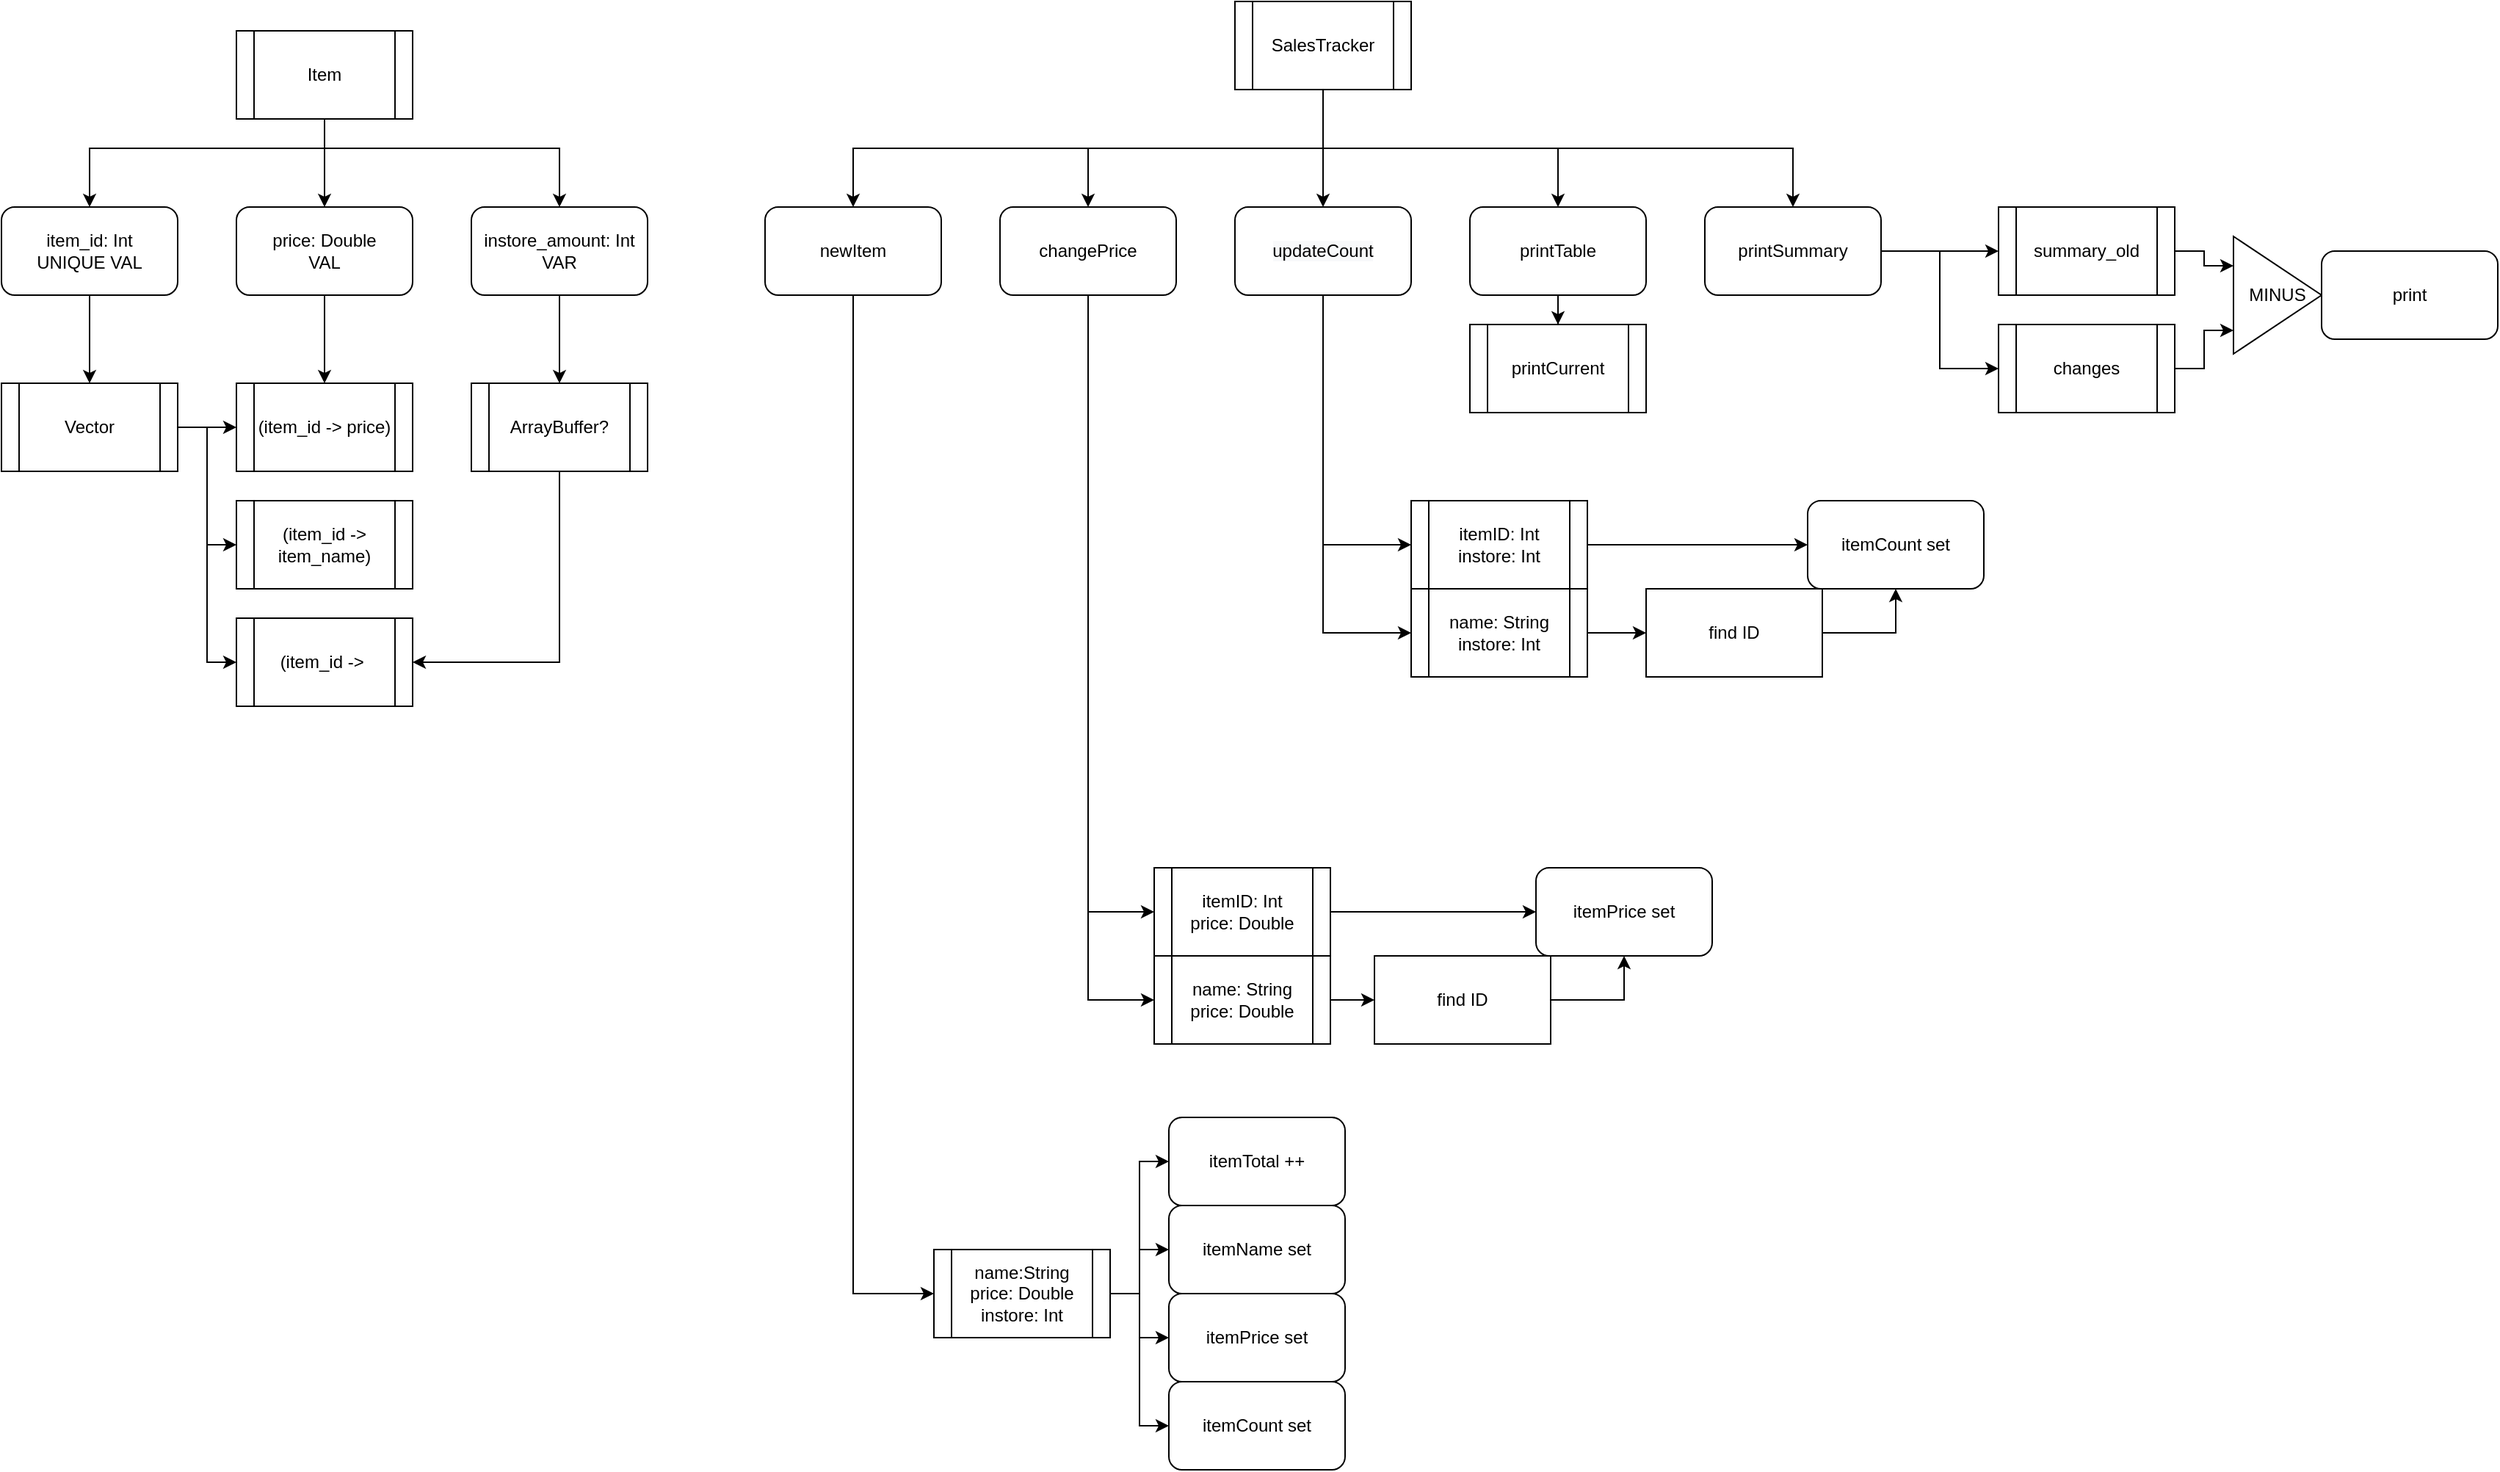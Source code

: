 <mxfile version="14.8.6" type="device"><diagram id="0U593TCjoGWJuwPQDriD" name="Page-1"><mxGraphModel dx="1958" dy="488" grid="1" gridSize="10" guides="1" tooltips="1" connect="1" arrows="1" fold="1" page="1" pageScale="1" pageWidth="850" pageHeight="1100" math="0" shadow="0"><root><mxCell id="0"/><mxCell id="1" parent="0"/><mxCell id="LAV_uY8SuslWu_qGgG_j-8" style="edgeStyle=orthogonalEdgeStyle;rounded=0;orthogonalLoop=1;jettySize=auto;html=1;entryX=0.5;entryY=0;entryDx=0;entryDy=0;" edge="1" parent="1" source="LAV_uY8SuslWu_qGgG_j-2" target="LAV_uY8SuslWu_qGgG_j-6"><mxGeometry relative="1" as="geometry"/></mxCell><mxCell id="LAV_uY8SuslWu_qGgG_j-9" style="edgeStyle=orthogonalEdgeStyle;rounded=0;orthogonalLoop=1;jettySize=auto;html=1;entryX=0.5;entryY=0;entryDx=0;entryDy=0;" edge="1" parent="1" source="LAV_uY8SuslWu_qGgG_j-2" target="LAV_uY8SuslWu_qGgG_j-5"><mxGeometry relative="1" as="geometry"><Array as="points"><mxPoint x="180" y="120"/><mxPoint x="20" y="120"/></Array></mxGeometry></mxCell><mxCell id="LAV_uY8SuslWu_qGgG_j-10" style="edgeStyle=orthogonalEdgeStyle;rounded=0;orthogonalLoop=1;jettySize=auto;html=1;" edge="1" parent="1" source="LAV_uY8SuslWu_qGgG_j-2" target="LAV_uY8SuslWu_qGgG_j-7"><mxGeometry relative="1" as="geometry"><Array as="points"><mxPoint x="180" y="120"/><mxPoint x="340" y="120"/></Array></mxGeometry></mxCell><mxCell id="LAV_uY8SuslWu_qGgG_j-2" value="Item" style="shape=process;whiteSpace=wrap;html=1;backgroundOutline=1;" vertex="1" parent="1"><mxGeometry x="120" y="40" width="120" height="60" as="geometry"/></mxCell><mxCell id="LAV_uY8SuslWu_qGgG_j-54" style="edgeStyle=orthogonalEdgeStyle;rounded=0;orthogonalLoop=1;jettySize=auto;html=1;entryX=0.5;entryY=0;entryDx=0;entryDy=0;" edge="1" parent="1" source="LAV_uY8SuslWu_qGgG_j-5" target="LAV_uY8SuslWu_qGgG_j-53"><mxGeometry relative="1" as="geometry"/></mxCell><mxCell id="LAV_uY8SuslWu_qGgG_j-5" value="item_id: Int&lt;br&gt;UNIQUE VAL" style="rounded=1;whiteSpace=wrap;html=1;" vertex="1" parent="1"><mxGeometry x="-40" y="160" width="120" height="60" as="geometry"/></mxCell><mxCell id="LAV_uY8SuslWu_qGgG_j-14" style="edgeStyle=orthogonalEdgeStyle;rounded=0;orthogonalLoop=1;jettySize=auto;html=1;entryX=0.5;entryY=0;entryDx=0;entryDy=0;" edge="1" parent="1" source="LAV_uY8SuslWu_qGgG_j-6" target="LAV_uY8SuslWu_qGgG_j-13"><mxGeometry relative="1" as="geometry"/></mxCell><mxCell id="LAV_uY8SuslWu_qGgG_j-6" value="price: Double&lt;br&gt;VAL" style="rounded=1;whiteSpace=wrap;html=1;" vertex="1" parent="1"><mxGeometry x="120" y="160" width="120" height="60" as="geometry"/></mxCell><mxCell id="LAV_uY8SuslWu_qGgG_j-16" style="edgeStyle=orthogonalEdgeStyle;rounded=0;orthogonalLoop=1;jettySize=auto;html=1;entryX=0.5;entryY=0;entryDx=0;entryDy=0;" edge="1" parent="1" source="LAV_uY8SuslWu_qGgG_j-7" target="LAV_uY8SuslWu_qGgG_j-15"><mxGeometry relative="1" as="geometry"/></mxCell><mxCell id="LAV_uY8SuslWu_qGgG_j-7" value="instore_amount: Int&lt;br&gt;VAR" style="rounded=1;whiteSpace=wrap;html=1;" vertex="1" parent="1"><mxGeometry x="280" y="160" width="120" height="60" as="geometry"/></mxCell><mxCell id="LAV_uY8SuslWu_qGgG_j-13" value="(item_id -&amp;gt; price)" style="shape=process;whiteSpace=wrap;html=1;backgroundOutline=1;" vertex="1" parent="1"><mxGeometry x="120" y="280" width="120" height="60" as="geometry"/></mxCell><mxCell id="LAV_uY8SuslWu_qGgG_j-61" style="edgeStyle=orthogonalEdgeStyle;rounded=0;orthogonalLoop=1;jettySize=auto;html=1;entryX=1;entryY=0.5;entryDx=0;entryDy=0;" edge="1" parent="1" source="LAV_uY8SuslWu_qGgG_j-15" target="LAV_uY8SuslWu_qGgG_j-58"><mxGeometry relative="1" as="geometry"><Array as="points"><mxPoint x="340" y="470"/></Array></mxGeometry></mxCell><mxCell id="LAV_uY8SuslWu_qGgG_j-15" value="ArrayBuffer?" style="shape=process;whiteSpace=wrap;html=1;backgroundOutline=1;" vertex="1" parent="1"><mxGeometry x="280" y="280" width="120" height="60" as="geometry"/></mxCell><mxCell id="LAV_uY8SuslWu_qGgG_j-34" style="edgeStyle=orthogonalEdgeStyle;rounded=0;orthogonalLoop=1;jettySize=auto;html=1;entryX=0.5;entryY=0;entryDx=0;entryDy=0;" edge="1" parent="1" source="LAV_uY8SuslWu_qGgG_j-24" target="LAV_uY8SuslWu_qGgG_j-33"><mxGeometry relative="1" as="geometry"><Array as="points"><mxPoint x="860" y="120"/><mxPoint x="1180" y="120"/></Array></mxGeometry></mxCell><mxCell id="LAV_uY8SuslWu_qGgG_j-35" style="edgeStyle=orthogonalEdgeStyle;rounded=0;orthogonalLoop=1;jettySize=auto;html=1;" edge="1" parent="1" source="LAV_uY8SuslWu_qGgG_j-24" target="LAV_uY8SuslWu_qGgG_j-28"><mxGeometry relative="1" as="geometry"/></mxCell><mxCell id="LAV_uY8SuslWu_qGgG_j-36" style="edgeStyle=orthogonalEdgeStyle;rounded=0;orthogonalLoop=1;jettySize=auto;html=1;entryX=0.5;entryY=0;entryDx=0;entryDy=0;" edge="1" parent="1" source="LAV_uY8SuslWu_qGgG_j-24" target="LAV_uY8SuslWu_qGgG_j-31"><mxGeometry relative="1" as="geometry"><Array as="points"><mxPoint x="860" y="120"/><mxPoint x="1020" y="120"/></Array></mxGeometry></mxCell><mxCell id="LAV_uY8SuslWu_qGgG_j-37" style="edgeStyle=orthogonalEdgeStyle;rounded=0;orthogonalLoop=1;jettySize=auto;html=1;" edge="1" parent="1" source="LAV_uY8SuslWu_qGgG_j-24" target="LAV_uY8SuslWu_qGgG_j-26"><mxGeometry relative="1" as="geometry"><Array as="points"><mxPoint x="860" y="120"/><mxPoint x="700" y="120"/></Array></mxGeometry></mxCell><mxCell id="LAV_uY8SuslWu_qGgG_j-38" style="edgeStyle=orthogonalEdgeStyle;rounded=0;orthogonalLoop=1;jettySize=auto;html=1;entryX=0.5;entryY=0;entryDx=0;entryDy=0;" edge="1" parent="1" source="LAV_uY8SuslWu_qGgG_j-24" target="LAV_uY8SuslWu_qGgG_j-25"><mxGeometry relative="1" as="geometry"><Array as="points"><mxPoint x="860" y="120"/><mxPoint x="540" y="120"/></Array></mxGeometry></mxCell><mxCell id="LAV_uY8SuslWu_qGgG_j-24" value="SalesTracker" style="shape=process;whiteSpace=wrap;html=1;backgroundOutline=1;" vertex="1" parent="1"><mxGeometry x="800" y="20" width="120" height="60" as="geometry"/></mxCell><mxCell id="LAV_uY8SuslWu_qGgG_j-82" style="edgeStyle=orthogonalEdgeStyle;rounded=0;orthogonalLoop=1;jettySize=auto;html=1;entryX=0;entryY=0.5;entryDx=0;entryDy=0;" edge="1" parent="1" source="LAV_uY8SuslWu_qGgG_j-25" target="LAV_uY8SuslWu_qGgG_j-81"><mxGeometry relative="1" as="geometry"/></mxCell><mxCell id="LAV_uY8SuslWu_qGgG_j-25" value="newItem" style="rounded=1;whiteSpace=wrap;html=1;" vertex="1" parent="1"><mxGeometry x="480" y="160" width="120" height="60" as="geometry"/></mxCell><mxCell id="LAV_uY8SuslWu_qGgG_j-101" style="edgeStyle=orthogonalEdgeStyle;rounded=0;orthogonalLoop=1;jettySize=auto;html=1;entryX=0;entryY=0.5;entryDx=0;entryDy=0;" edge="1" parent="1" source="LAV_uY8SuslWu_qGgG_j-26" target="LAV_uY8SuslWu_qGgG_j-94"><mxGeometry relative="1" as="geometry"/></mxCell><mxCell id="LAV_uY8SuslWu_qGgG_j-102" style="edgeStyle=orthogonalEdgeStyle;rounded=0;orthogonalLoop=1;jettySize=auto;html=1;entryX=0;entryY=0.5;entryDx=0;entryDy=0;" edge="1" parent="1" source="LAV_uY8SuslWu_qGgG_j-26" target="LAV_uY8SuslWu_qGgG_j-100"><mxGeometry relative="1" as="geometry"/></mxCell><mxCell id="LAV_uY8SuslWu_qGgG_j-26" value="changePrice" style="rounded=1;whiteSpace=wrap;html=1;" vertex="1" parent="1"><mxGeometry x="640" y="160" width="120" height="60" as="geometry"/></mxCell><mxCell id="LAV_uY8SuslWu_qGgG_j-113" style="edgeStyle=orthogonalEdgeStyle;rounded=0;orthogonalLoop=1;jettySize=auto;html=1;entryX=0;entryY=0.5;entryDx=0;entryDy=0;" edge="1" parent="1" source="LAV_uY8SuslWu_qGgG_j-28" target="LAV_uY8SuslWu_qGgG_j-92"><mxGeometry relative="1" as="geometry"/></mxCell><mxCell id="LAV_uY8SuslWu_qGgG_j-114" style="edgeStyle=orthogonalEdgeStyle;rounded=0;orthogonalLoop=1;jettySize=auto;html=1;entryX=0;entryY=0.5;entryDx=0;entryDy=0;" edge="1" parent="1" source="LAV_uY8SuslWu_qGgG_j-28" target="LAV_uY8SuslWu_qGgG_j-112"><mxGeometry relative="1" as="geometry"/></mxCell><mxCell id="LAV_uY8SuslWu_qGgG_j-28" value="&#10;&#10;&lt;span style=&quot;color: rgb(0, 0, 0); font-family: helvetica; font-size: 12px; font-style: normal; font-weight: 400; letter-spacing: normal; text-align: center; text-indent: 0px; text-transform: none; word-spacing: 0px; background-color: rgb(248, 249, 250); display: inline; float: none;&quot;&gt;updateCount&lt;/span&gt;&#10;&#10;" style="rounded=1;whiteSpace=wrap;html=1;" vertex="1" parent="1"><mxGeometry x="800" y="160" width="120" height="60" as="geometry"/></mxCell><mxCell id="LAV_uY8SuslWu_qGgG_j-97" style="edgeStyle=orthogonalEdgeStyle;rounded=0;orthogonalLoop=1;jettySize=auto;html=1;entryX=0.5;entryY=0;entryDx=0;entryDy=0;" edge="1" parent="1" source="LAV_uY8SuslWu_qGgG_j-31" target="LAV_uY8SuslWu_qGgG_j-96"><mxGeometry relative="1" as="geometry"/></mxCell><mxCell id="LAV_uY8SuslWu_qGgG_j-31" value="printTable" style="rounded=1;whiteSpace=wrap;html=1;" vertex="1" parent="1"><mxGeometry x="960" y="160" width="120" height="60" as="geometry"/></mxCell><mxCell id="LAV_uY8SuslWu_qGgG_j-120" style="edgeStyle=orthogonalEdgeStyle;rounded=0;orthogonalLoop=1;jettySize=auto;html=1;" edge="1" parent="1" source="LAV_uY8SuslWu_qGgG_j-33"><mxGeometry relative="1" as="geometry"><mxPoint x="1320" y="190" as="targetPoint"/></mxGeometry></mxCell><mxCell id="LAV_uY8SuslWu_qGgG_j-123" style="edgeStyle=orthogonalEdgeStyle;rounded=0;orthogonalLoop=1;jettySize=auto;html=1;entryX=0;entryY=0.5;entryDx=0;entryDy=0;" edge="1" parent="1" source="LAV_uY8SuslWu_qGgG_j-33" target="LAV_uY8SuslWu_qGgG_j-122"><mxGeometry relative="1" as="geometry"/></mxCell><mxCell id="LAV_uY8SuslWu_qGgG_j-33" value="printSummary" style="rounded=1;whiteSpace=wrap;html=1;" vertex="1" parent="1"><mxGeometry x="1120" y="160" width="120" height="60" as="geometry"/></mxCell><mxCell id="LAV_uY8SuslWu_qGgG_j-56" style="edgeStyle=orthogonalEdgeStyle;rounded=0;orthogonalLoop=1;jettySize=auto;html=1;entryX=0;entryY=0.5;entryDx=0;entryDy=0;" edge="1" parent="1" source="LAV_uY8SuslWu_qGgG_j-53" target="LAV_uY8SuslWu_qGgG_j-55"><mxGeometry relative="1" as="geometry"/></mxCell><mxCell id="LAV_uY8SuslWu_qGgG_j-57" style="edgeStyle=orthogonalEdgeStyle;rounded=0;orthogonalLoop=1;jettySize=auto;html=1;entryX=0;entryY=0.5;entryDx=0;entryDy=0;" edge="1" parent="1" source="LAV_uY8SuslWu_qGgG_j-53" target="LAV_uY8SuslWu_qGgG_j-13"><mxGeometry relative="1" as="geometry"/></mxCell><mxCell id="LAV_uY8SuslWu_qGgG_j-59" style="edgeStyle=orthogonalEdgeStyle;rounded=0;orthogonalLoop=1;jettySize=auto;html=1;entryX=0;entryY=0.5;entryDx=0;entryDy=0;" edge="1" parent="1" source="LAV_uY8SuslWu_qGgG_j-53" target="LAV_uY8SuslWu_qGgG_j-58"><mxGeometry relative="1" as="geometry"/></mxCell><mxCell id="LAV_uY8SuslWu_qGgG_j-53" value="Vector" style="shape=process;whiteSpace=wrap;html=1;backgroundOutline=1;" vertex="1" parent="1"><mxGeometry x="-40" y="280" width="120" height="60" as="geometry"/></mxCell><mxCell id="LAV_uY8SuslWu_qGgG_j-55" value="(item_id -&amp;gt; item_name)" style="shape=process;whiteSpace=wrap;html=1;backgroundOutline=1;" vertex="1" parent="1"><mxGeometry x="120" y="360" width="120" height="60" as="geometry"/></mxCell><mxCell id="LAV_uY8SuslWu_qGgG_j-58" value="(item_id -&amp;gt;&amp;nbsp;" style="shape=process;whiteSpace=wrap;html=1;backgroundOutline=1;" vertex="1" parent="1"><mxGeometry x="120" y="440" width="120" height="60" as="geometry"/></mxCell><mxCell id="LAV_uY8SuslWu_qGgG_j-88" style="edgeStyle=orthogonalEdgeStyle;rounded=0;orthogonalLoop=1;jettySize=auto;html=1;entryX=0;entryY=0.5;entryDx=0;entryDy=0;" edge="1" parent="1" source="LAV_uY8SuslWu_qGgG_j-81" target="LAV_uY8SuslWu_qGgG_j-84"><mxGeometry relative="1" as="geometry"/></mxCell><mxCell id="LAV_uY8SuslWu_qGgG_j-89" style="edgeStyle=orthogonalEdgeStyle;rounded=0;orthogonalLoop=1;jettySize=auto;html=1;entryX=0;entryY=0.5;entryDx=0;entryDy=0;" edge="1" parent="1" source="LAV_uY8SuslWu_qGgG_j-81" target="LAV_uY8SuslWu_qGgG_j-85"><mxGeometry relative="1" as="geometry"/></mxCell><mxCell id="LAV_uY8SuslWu_qGgG_j-90" style="edgeStyle=orthogonalEdgeStyle;rounded=0;orthogonalLoop=1;jettySize=auto;html=1;entryX=0;entryY=0.5;entryDx=0;entryDy=0;" edge="1" parent="1" source="LAV_uY8SuslWu_qGgG_j-81" target="LAV_uY8SuslWu_qGgG_j-86"><mxGeometry relative="1" as="geometry"/></mxCell><mxCell id="LAV_uY8SuslWu_qGgG_j-91" style="edgeStyle=orthogonalEdgeStyle;rounded=0;orthogonalLoop=1;jettySize=auto;html=1;entryX=0;entryY=0.5;entryDx=0;entryDy=0;" edge="1" parent="1" source="LAV_uY8SuslWu_qGgG_j-81" target="LAV_uY8SuslWu_qGgG_j-87"><mxGeometry relative="1" as="geometry"/></mxCell><mxCell id="LAV_uY8SuslWu_qGgG_j-81" value="name:String&lt;br&gt;price: Double&lt;br&gt;instore: Int" style="shape=process;whiteSpace=wrap;html=1;backgroundOutline=1;" vertex="1" parent="1"><mxGeometry x="595" y="870" width="120" height="60" as="geometry"/></mxCell><mxCell id="LAV_uY8SuslWu_qGgG_j-84" value="itemTotal ++" style="rounded=1;whiteSpace=wrap;html=1;" vertex="1" parent="1"><mxGeometry x="755" y="780" width="120" height="60" as="geometry"/></mxCell><mxCell id="LAV_uY8SuslWu_qGgG_j-85" value="itemName set" style="rounded=1;whiteSpace=wrap;html=1;" vertex="1" parent="1"><mxGeometry x="755" y="840" width="120" height="60" as="geometry"/></mxCell><mxCell id="LAV_uY8SuslWu_qGgG_j-86" value="itemPrice set" style="rounded=1;whiteSpace=wrap;html=1;" vertex="1" parent="1"><mxGeometry x="755" y="900" width="120" height="60" as="geometry"/></mxCell><mxCell id="LAV_uY8SuslWu_qGgG_j-87" value="itemCount set" style="rounded=1;whiteSpace=wrap;html=1;" vertex="1" parent="1"><mxGeometry x="755" y="960" width="120" height="60" as="geometry"/></mxCell><mxCell id="LAV_uY8SuslWu_qGgG_j-119" style="edgeStyle=orthogonalEdgeStyle;rounded=0;orthogonalLoop=1;jettySize=auto;html=1;entryX=0;entryY=0.5;entryDx=0;entryDy=0;" edge="1" parent="1" source="LAV_uY8SuslWu_qGgG_j-92" target="LAV_uY8SuslWu_qGgG_j-115"><mxGeometry relative="1" as="geometry"/></mxCell><mxCell id="LAV_uY8SuslWu_qGgG_j-92" value="itemID: Int&lt;br&gt;instore: Int" style="shape=process;whiteSpace=wrap;html=1;backgroundOutline=1;" vertex="1" parent="1"><mxGeometry x="920" y="360" width="120" height="60" as="geometry"/></mxCell><mxCell id="LAV_uY8SuslWu_qGgG_j-106" style="edgeStyle=orthogonalEdgeStyle;rounded=0;orthogonalLoop=1;jettySize=auto;html=1;" edge="1" parent="1" source="LAV_uY8SuslWu_qGgG_j-94" target="LAV_uY8SuslWu_qGgG_j-105"><mxGeometry relative="1" as="geometry"/></mxCell><mxCell id="LAV_uY8SuslWu_qGgG_j-94" value="itemID: Int&lt;br&gt;price: Double" style="shape=process;whiteSpace=wrap;html=1;backgroundOutline=1;" vertex="1" parent="1"><mxGeometry x="745" y="610" width="120" height="60" as="geometry"/></mxCell><mxCell id="LAV_uY8SuslWu_qGgG_j-96" value="printCurrent" style="shape=process;whiteSpace=wrap;html=1;backgroundOutline=1;" vertex="1" parent="1"><mxGeometry x="960" y="240" width="120" height="60" as="geometry"/></mxCell><mxCell id="LAV_uY8SuslWu_qGgG_j-125" style="edgeStyle=orthogonalEdgeStyle;rounded=0;orthogonalLoop=1;jettySize=auto;html=1;entryX=0;entryY=0.25;entryDx=0;entryDy=0;" edge="1" parent="1" source="LAV_uY8SuslWu_qGgG_j-98" target="LAV_uY8SuslWu_qGgG_j-124"><mxGeometry relative="1" as="geometry"/></mxCell><mxCell id="LAV_uY8SuslWu_qGgG_j-98" value="summary_old" style="shape=process;whiteSpace=wrap;html=1;backgroundOutline=1;" vertex="1" parent="1"><mxGeometry x="1320" y="160" width="120" height="60" as="geometry"/></mxCell><mxCell id="LAV_uY8SuslWu_qGgG_j-109" style="edgeStyle=orthogonalEdgeStyle;rounded=0;orthogonalLoop=1;jettySize=auto;html=1;entryX=0;entryY=0.5;entryDx=0;entryDy=0;" edge="1" parent="1" source="LAV_uY8SuslWu_qGgG_j-100" target="LAV_uY8SuslWu_qGgG_j-108"><mxGeometry relative="1" as="geometry"/></mxCell><mxCell id="LAV_uY8SuslWu_qGgG_j-100" value="name: String&lt;br&gt;price: Double" style="shape=process;whiteSpace=wrap;html=1;backgroundOutline=1;" vertex="1" parent="1"><mxGeometry x="745" y="670" width="120" height="60" as="geometry"/></mxCell><mxCell id="LAV_uY8SuslWu_qGgG_j-105" value="itemPrice set" style="rounded=1;whiteSpace=wrap;html=1;" vertex="1" parent="1"><mxGeometry x="1005" y="610" width="120" height="60" as="geometry"/></mxCell><mxCell id="LAV_uY8SuslWu_qGgG_j-111" style="edgeStyle=orthogonalEdgeStyle;rounded=0;orthogonalLoop=1;jettySize=auto;html=1;" edge="1" parent="1" source="LAV_uY8SuslWu_qGgG_j-108"><mxGeometry relative="1" as="geometry"><mxPoint x="1065" y="670" as="targetPoint"/><Array as="points"><mxPoint x="1065" y="700"/><mxPoint x="1065" y="670"/></Array></mxGeometry></mxCell><mxCell id="LAV_uY8SuslWu_qGgG_j-108" value="find ID" style="rounded=0;whiteSpace=wrap;html=1;" vertex="1" parent="1"><mxGeometry x="895" y="670" width="120" height="60" as="geometry"/></mxCell><mxCell id="LAV_uY8SuslWu_qGgG_j-118" style="edgeStyle=orthogonalEdgeStyle;rounded=0;orthogonalLoop=1;jettySize=auto;html=1;entryX=0;entryY=0.5;entryDx=0;entryDy=0;" edge="1" parent="1" source="LAV_uY8SuslWu_qGgG_j-112" target="LAV_uY8SuslWu_qGgG_j-117"><mxGeometry relative="1" as="geometry"/></mxCell><mxCell id="LAV_uY8SuslWu_qGgG_j-112" value="name: String&lt;br&gt;instore: Int" style="shape=process;whiteSpace=wrap;html=1;backgroundOutline=1;" vertex="1" parent="1"><mxGeometry x="920" y="420" width="120" height="60" as="geometry"/></mxCell><mxCell id="LAV_uY8SuslWu_qGgG_j-115" value="itemCount set" style="rounded=1;whiteSpace=wrap;html=1;" vertex="1" parent="1"><mxGeometry x="1190" y="360" width="120" height="60" as="geometry"/></mxCell><mxCell id="LAV_uY8SuslWu_qGgG_j-116" style="edgeStyle=orthogonalEdgeStyle;rounded=0;orthogonalLoop=1;jettySize=auto;html=1;" edge="1" parent="1" source="LAV_uY8SuslWu_qGgG_j-117"><mxGeometry relative="1" as="geometry"><mxPoint x="1250" y="420" as="targetPoint"/><Array as="points"><mxPoint x="1250" y="450"/><mxPoint x="1250" y="420"/></Array></mxGeometry></mxCell><mxCell id="LAV_uY8SuslWu_qGgG_j-117" value="find ID" style="rounded=0;whiteSpace=wrap;html=1;" vertex="1" parent="1"><mxGeometry x="1080" y="420" width="120" height="60" as="geometry"/></mxCell><mxCell id="LAV_uY8SuslWu_qGgG_j-126" value="" style="edgeStyle=orthogonalEdgeStyle;rounded=0;orthogonalLoop=1;jettySize=auto;html=1;entryX=0;entryY=0.8;entryDx=0;entryDy=0;entryPerimeter=0;" edge="1" parent="1" source="LAV_uY8SuslWu_qGgG_j-122" target="LAV_uY8SuslWu_qGgG_j-124"><mxGeometry relative="1" as="geometry"/></mxCell><mxCell id="LAV_uY8SuslWu_qGgG_j-122" value="changes" style="shape=process;whiteSpace=wrap;html=1;backgroundOutline=1;" vertex="1" parent="1"><mxGeometry x="1320" y="240" width="120" height="60" as="geometry"/></mxCell><mxCell id="LAV_uY8SuslWu_qGgG_j-124" value="MINUS" style="triangle;whiteSpace=wrap;html=1;" vertex="1" parent="1"><mxGeometry x="1480" y="180" width="60" height="80" as="geometry"/></mxCell><mxCell id="LAV_uY8SuslWu_qGgG_j-127" value="print" style="rounded=1;whiteSpace=wrap;html=1;" vertex="1" parent="1"><mxGeometry x="1540" y="190" width="120" height="60" as="geometry"/></mxCell></root></mxGraphModel></diagram></mxfile>